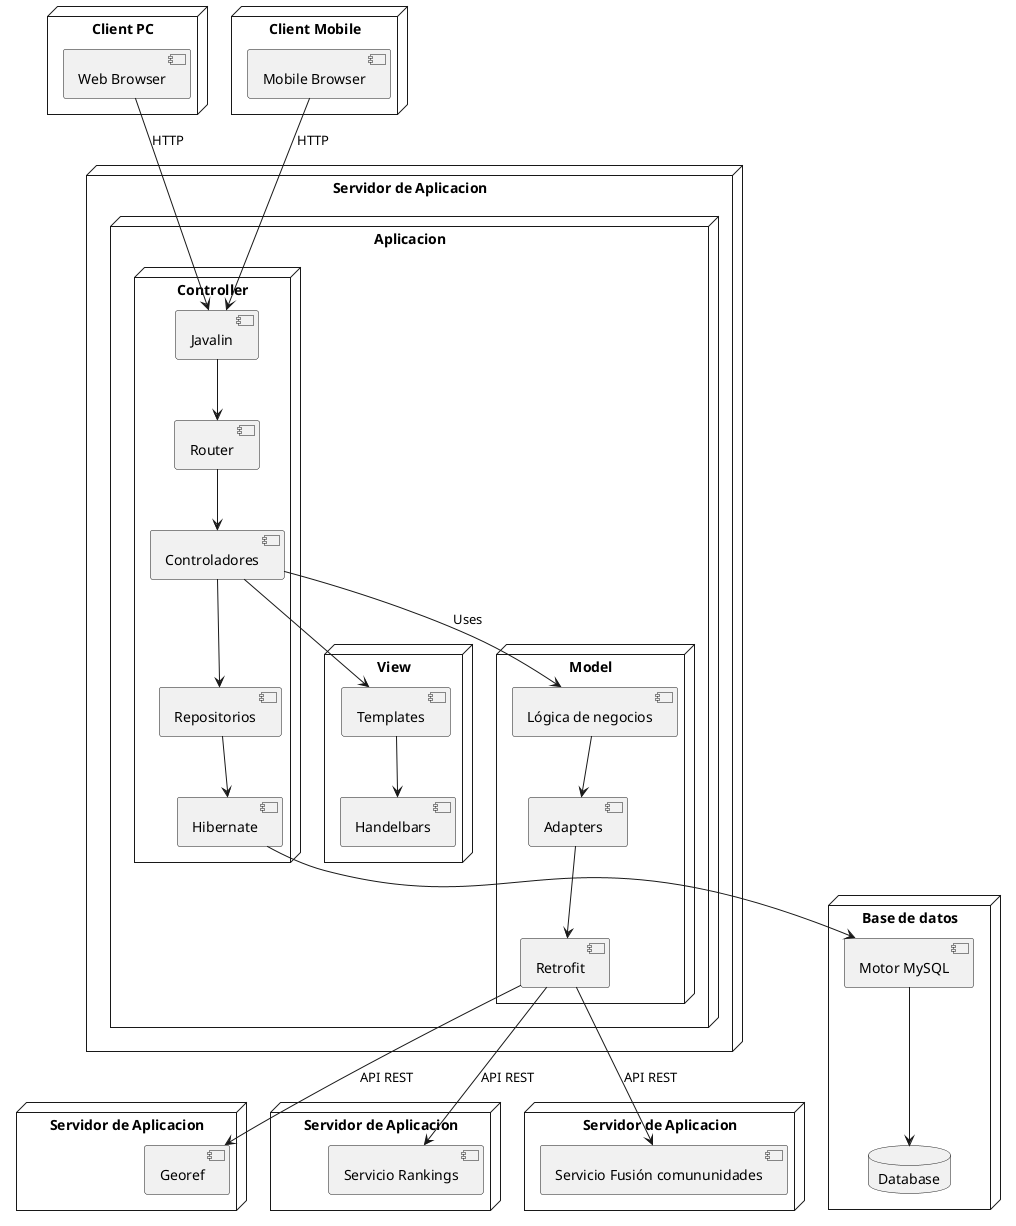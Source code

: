 @startuml diagramaDeComponentes

!define RECTANGLE class

node "Client PC" {
  [Web Browser] as Browser
}

node "Client Mobile" {
  [Mobile Browser] as MobileBrowser
}

node "Servidor de Aplicacion" as server {
  
node "Aplicacion" {
  node "Controller" {
    [Router] as router
    [Controladores] as controller
    [Hibernate] as hibernate
    [Javalin] as javalin
    [Repositorios] as repos
  }
  node "View" {
    [Templates] as templates
    [Handelbars] as handelbars
  }
  node "Model" {
    [Lógica de negocios] as negocios
    [Adapters] as adapters
    [Retrofit] as retrofit
  }
}
}

node "Base de datos" {
  [Motor MySQL] as db
  database Database {
  }
}

node "Servidor de Aplicacion" as server1 {
  [Georef] as georef
}

node "Servidor de Aplicacion" as server2 {
  [Servicio Rankings] as rankings  
}

node "Servidor de Aplicacion" as server3 {
  [Servicio Fusión comununidades] as fusion  
}


MobileBrowser --> javalin : HTTP
retrofit --> fusion : API REST
retrofit --> georef : API REST
retrofit --> rankings : API REST
Browser --> javalin : HTTP
javalin --> router
controller --> repos
controller --> templates
templates --> handelbars
controller --> negocios : Uses
negocios --> adapters
repos --> hibernate
hibernate --> db
db --> Database
adapters --> retrofit
router --> controller

@enduml
